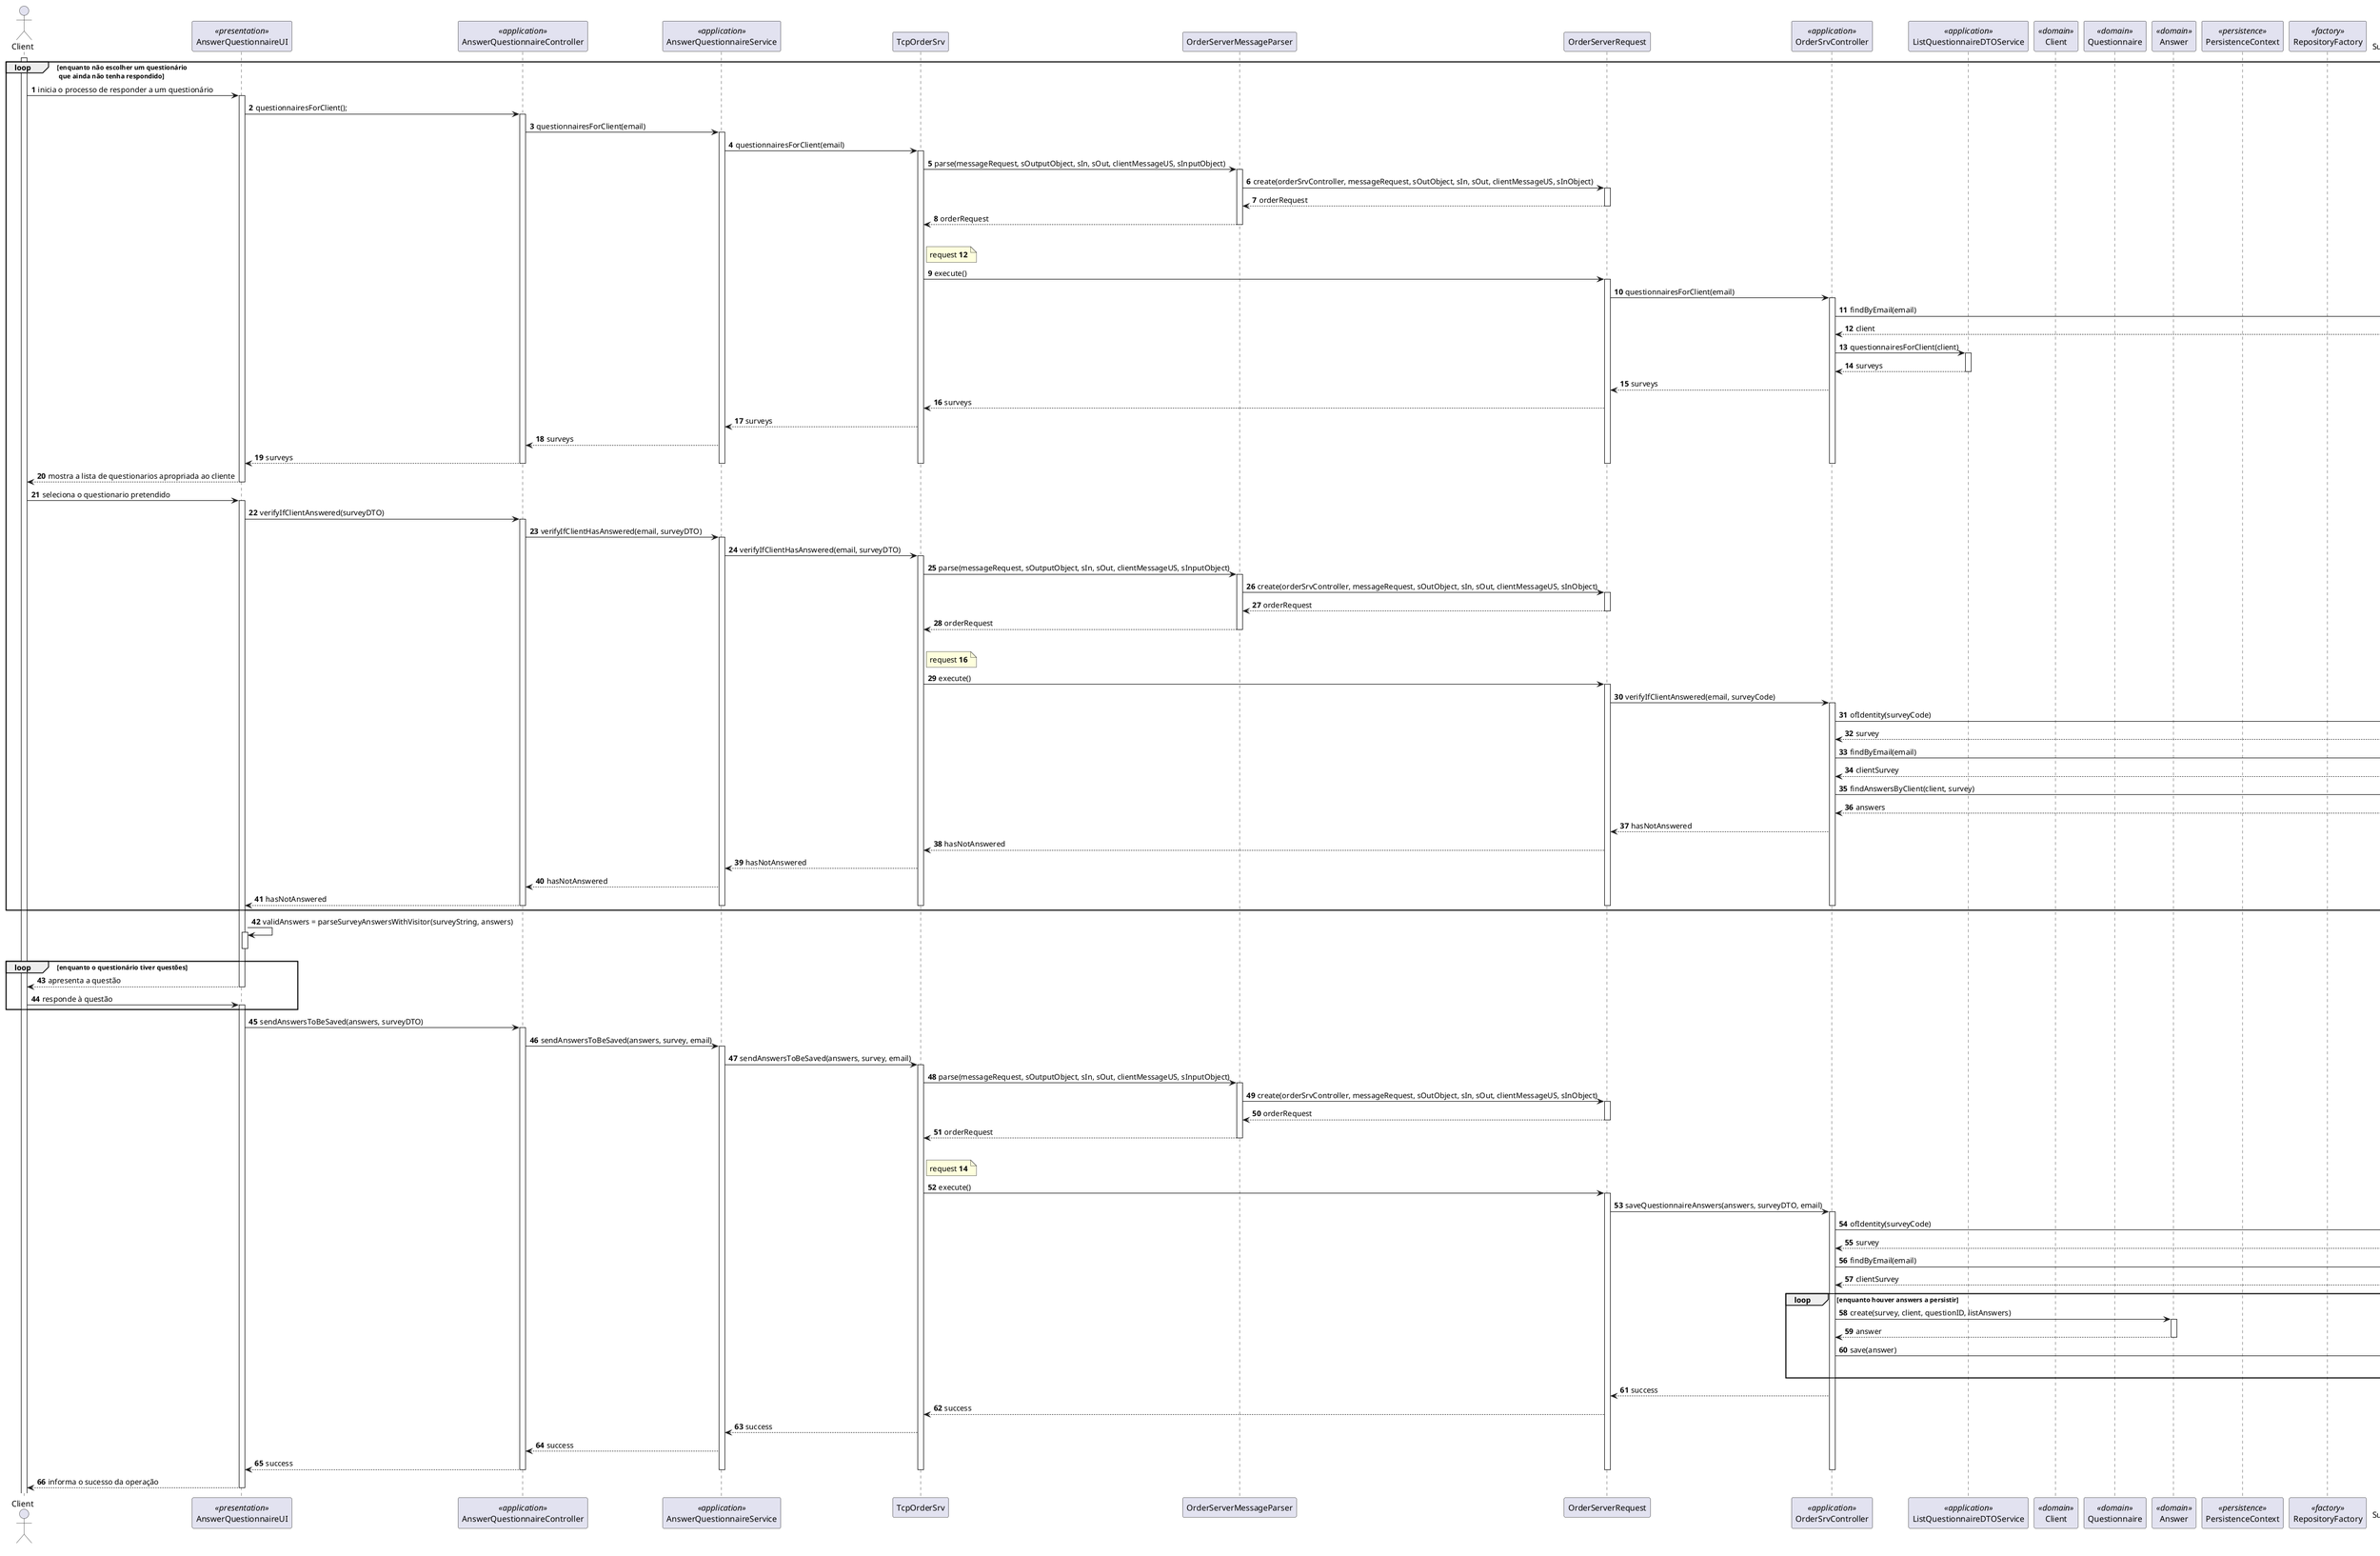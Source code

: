 @startuml

/' FALTA PARTE DE MOSTRAR LISTA APROPRIADA DE QUESTIONARIOS AO CLIENT '/

autonumber
actor "Client" as C

participant AnswerQuestionnaireUI as UI <<presentation>>
participant AnswerQuestionnaireController as CONTROLLER <<application>>
participant AnswerQuestionnaireService as SERVICE <<application>>
participant TcpOrderSrv as ORDER_SERVER
participant OrderServerMessageParser as PARSER
participant OrderServerRequest as ORDER_REQUEST
participant OrderSrvController as ORDER_CONTROLLER <<application>>
participant ListQuestionnaireDTOService as SURVEY_SERVICE <<application>>

participant "Client" as CLIENT <<domain>>
participant "Questionnaire" as QUESTIONNAIRE <<domain>>
participant "Answer" as ANSWER <<domain>>

participant PersistenceContext as PERSISTENCE <<persistence>>
participant RepositoryFactory as FACTORY <<factory>>
database SurveyQuestionnareRepository as SURVEY_REP <<repository>>
database AnswerQuestionnaireRepository as ANSWER_REP <<repository>>
database ClientRepository as CLIENT_REP <<repository>>

loop enquanto não escolher um questionário\n que ainda não tenha respondido
activate C
C -> UI : inicia o processo de responder a um questionário
activate UI



UI -> CONTROLLER : questionnairesForClient();

activate CONTROLLER
CONTROLLER -> SERVICE : questionnairesForClient(email)
activate SERVICE
SERVICE -> ORDER_SERVER : questionnairesForClient(email)
activate ORDER_SERVER

ORDER_SERVER -> PARSER : parse(messageRequest, sOutputObject, sIn, sOut, clientMessageUS, sInputObject)
activate PARSER
PARSER -> ORDER_REQUEST : create(orderSrvController, messageRequest, sOutObject, sIn, sOut, clientMessageUS, sInObject)
activate ORDER_REQUEST
ORDER_REQUEST --> PARSER : orderRequest
deactivate ORDER_REQUEST
PARSER --> ORDER_SERVER : orderRequest
deactivate PARSER
|||
note right of ORDER_SERVER
request **12**
end note
ORDER_SERVER -> ORDER_REQUEST : execute()
activate ORDER_REQUEST

ORDER_REQUEST -> ORDER_CONTROLLER : questionnairesForClient(email)
activate ORDER_CONTROLLER
ORDER_CONTROLLER -> CLIENT_REP : findByEmail(email)
activate CLIENT_REP
CLIENT_REP --> ORDER_CONTROLLER : client
deactivate CLIENT_REP
ORDER_CONTROLLER -> SURVEY_SERVICE : questionnairesForClient(client)
activate SURVEY_SERVICE
SURVEY_SERVICE --> ORDER_CONTROLLER : surveys
deactivate SURVEY_SERVICE

ORDER_CONTROLLER --> ORDER_REQUEST : surveys
ORDER_REQUEST --> ORDER_SERVER : surveys
ORDER_SERVER --> SERVICE : surveys
SERVICE --> CONTROLLER : surveys
CONTROLLER --> UI : surveys

deactivate ORDER_CONTROLLER
deactivate ORDER_REQUEST
deactivate PARSER
deactivate ORDER_SERVER
deactivate SERVICE
deactivate CONTROLLER


UI --> C : mostra a lista de questionarios apropriada ao cliente
deactivate UI



C -> UI : seleciona o questionario pretendido
activate UI
UI -> CONTROLLER : verifyIfClientAnswered(surveyDTO)
activate CONTROLLER
CONTROLLER -> SERVICE : verifyIfClientHasAnswered(email, surveyDTO)
activate SERVICE
SERVICE -> ORDER_SERVER : verifyIfClientHasAnswered(email, surveyDTO)
activate ORDER_SERVER

ORDER_SERVER -> PARSER : parse(messageRequest, sOutputObject, sIn, sOut, clientMessageUS, sInputObject)
activate PARSER
PARSER -> ORDER_REQUEST : create(orderSrvController, messageRequest, sOutObject, sIn, sOut, clientMessageUS, sInObject)
activate ORDER_REQUEST
ORDER_REQUEST --> PARSER : orderRequest
deactivate ORDER_REQUEST
PARSER --> ORDER_SERVER : orderRequest
deactivate PARSER
|||
note right of ORDER_SERVER
request **16**
end note
ORDER_SERVER -> ORDER_REQUEST : execute()
activate ORDER_REQUEST

ORDER_REQUEST -> ORDER_CONTROLLER : verifyIfClientAnswered(email, surveyCode)
activate ORDER_CONTROLLER
ORDER_CONTROLLER -> SURVEY_REP : ofIdentity(surveyCode)
activate SURVEY_REP
SURVEY_REP --> ORDER_CONTROLLER : survey
deactivate SURVEY_REP
ORDER_CONTROLLER -> CLIENT_REP : findByEmail(email)
activate CLIENT_REP
CLIENT_REP --> ORDER_CONTROLLER : clientSurvey
deactivate CLIENT_REP
ORDER_CONTROLLER -> ANSWER_REP : findAnswersByClient(client, survey)
activate ANSWER_REP
ANSWER_REP --> ORDER_CONTROLLER : answers
deactivate ANSWER_REP

ORDER_CONTROLLER --> ORDER_REQUEST : hasNotAnswered
ORDER_REQUEST --> ORDER_SERVER : hasNotAnswered
ORDER_SERVER --> SERVICE : hasNotAnswered
SERVICE --> CONTROLLER : hasNotAnswered
CONTROLLER --> UI : hasNotAnswered

deactivate ORDER_CONTROLLER
deactivate ORDER_REQUEST
deactivate PARSER
deactivate ORDER_SERVER
deactivate SERVICE
deactivate CONTROLLER
end
UI -> UI : validAnswers = parseSurveyAnswersWithVisitor(surveyString, answers)
activate UI
deactivate UI

loop enquanto o questionário tiver questões
UI --> C : apresenta a questão
deactivate UI
C -> UI : responde à questão
activate UI
end




UI -> CONTROLLER : sendAnswersToBeSaved(answers, surveyDTO)
activate CONTROLLER
CONTROLLER -> SERVICE : sendAnswersToBeSaved(answers, survey, email)
activate SERVICE
SERVICE -> ORDER_SERVER : sendAnswersToBeSaved(answers, survey, email)
activate ORDER_SERVER

ORDER_SERVER -> PARSER : parse(messageRequest, sOutputObject, sIn, sOut, clientMessageUS, sInputObject)
activate PARSER
PARSER -> ORDER_REQUEST : create(orderSrvController, messageRequest, sOutObject, sIn, sOut, clientMessageUS, sInObject)
activate ORDER_REQUEST
ORDER_REQUEST --> PARSER : orderRequest
deactivate ORDER_REQUEST
PARSER --> ORDER_SERVER : orderRequest
deactivate PARSER
|||
note right of ORDER_SERVER
request **14**
end note
ORDER_SERVER -> ORDER_REQUEST : execute()
activate ORDER_REQUEST

ORDER_REQUEST -> ORDER_CONTROLLER : saveQuestionnaireAnswers(answers, surveyDTO, email)
activate ORDER_CONTROLLER
ORDER_CONTROLLER -> SURVEY_REP : ofIdentity(surveyCode)
activate SURVEY_REP
SURVEY_REP --> ORDER_CONTROLLER : survey
deactivate SURVEY_REP
ORDER_CONTROLLER -> CLIENT_REP : findByEmail(email)
activate CLIENT_REP
CLIENT_REP --> ORDER_CONTROLLER : clientSurvey
deactivate CLIENT_REP
loop enquanto houver answers a persistir
ORDER_CONTROLLER -> ANSWER : create(survey, client, questionID, listAnswers)
activate ANSWER
ANSWER --> ORDER_CONTROLLER : answer
deactivate ANSWER
ORDER_CONTROLLER -> ANSWER_REP : save(answer)
activate ANSWER_REP
deactivate ANSWER_REP


end

ORDER_CONTROLLER --> ORDER_REQUEST : success
ORDER_REQUEST --> ORDER_SERVER : success
ORDER_SERVER --> SERVICE : success
SERVICE --> CONTROLLER : success
CONTROLLER --> UI : success


deactivate ORDER_CONTROLLER
deactivate ORDER_REQUEST
deactivate PARSER
deactivate ORDER_SERVER
deactivate SERVICE
deactivate CONTROLLER



UI --> C : informa o sucesso da operação
deactivate UI



@enduml